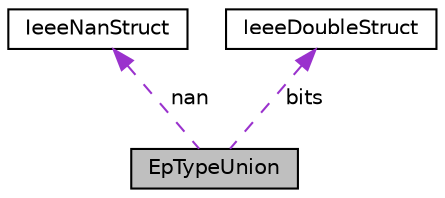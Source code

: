 digraph "EpTypeUnion"
{
  edge [fontname="Helvetica",fontsize="10",labelfontname="Helvetica",labelfontsize="10"];
  node [fontname="Helvetica",fontsize="10",shape=record];
  Node1 [label="EpTypeUnion",height=0.2,width=0.4,color="black", fillcolor="grey75", style="filled", fontcolor="black"];
  Node2 -> Node1 [dir="back",color="darkorchid3",fontsize="10",style="dashed",label=" nan" ,fontname="Helvetica"];
  Node2 [label="IeeeNanStruct",height=0.2,width=0.4,color="black", fillcolor="white", style="filled",URL="$structIeeeNanStruct.html",tooltip="IEEE double NaN struct. "];
  Node3 -> Node1 [dir="back",color="darkorchid3",fontsize="10",style="dashed",label=" bits" ,fontname="Helvetica"];
  Node3 [label="IeeeDoubleStruct",height=0.2,width=0.4,color="black", fillcolor="white", style="filled",URL="$structIeeeDoubleStruct.html",tooltip="IEEE double struct. "];
}

